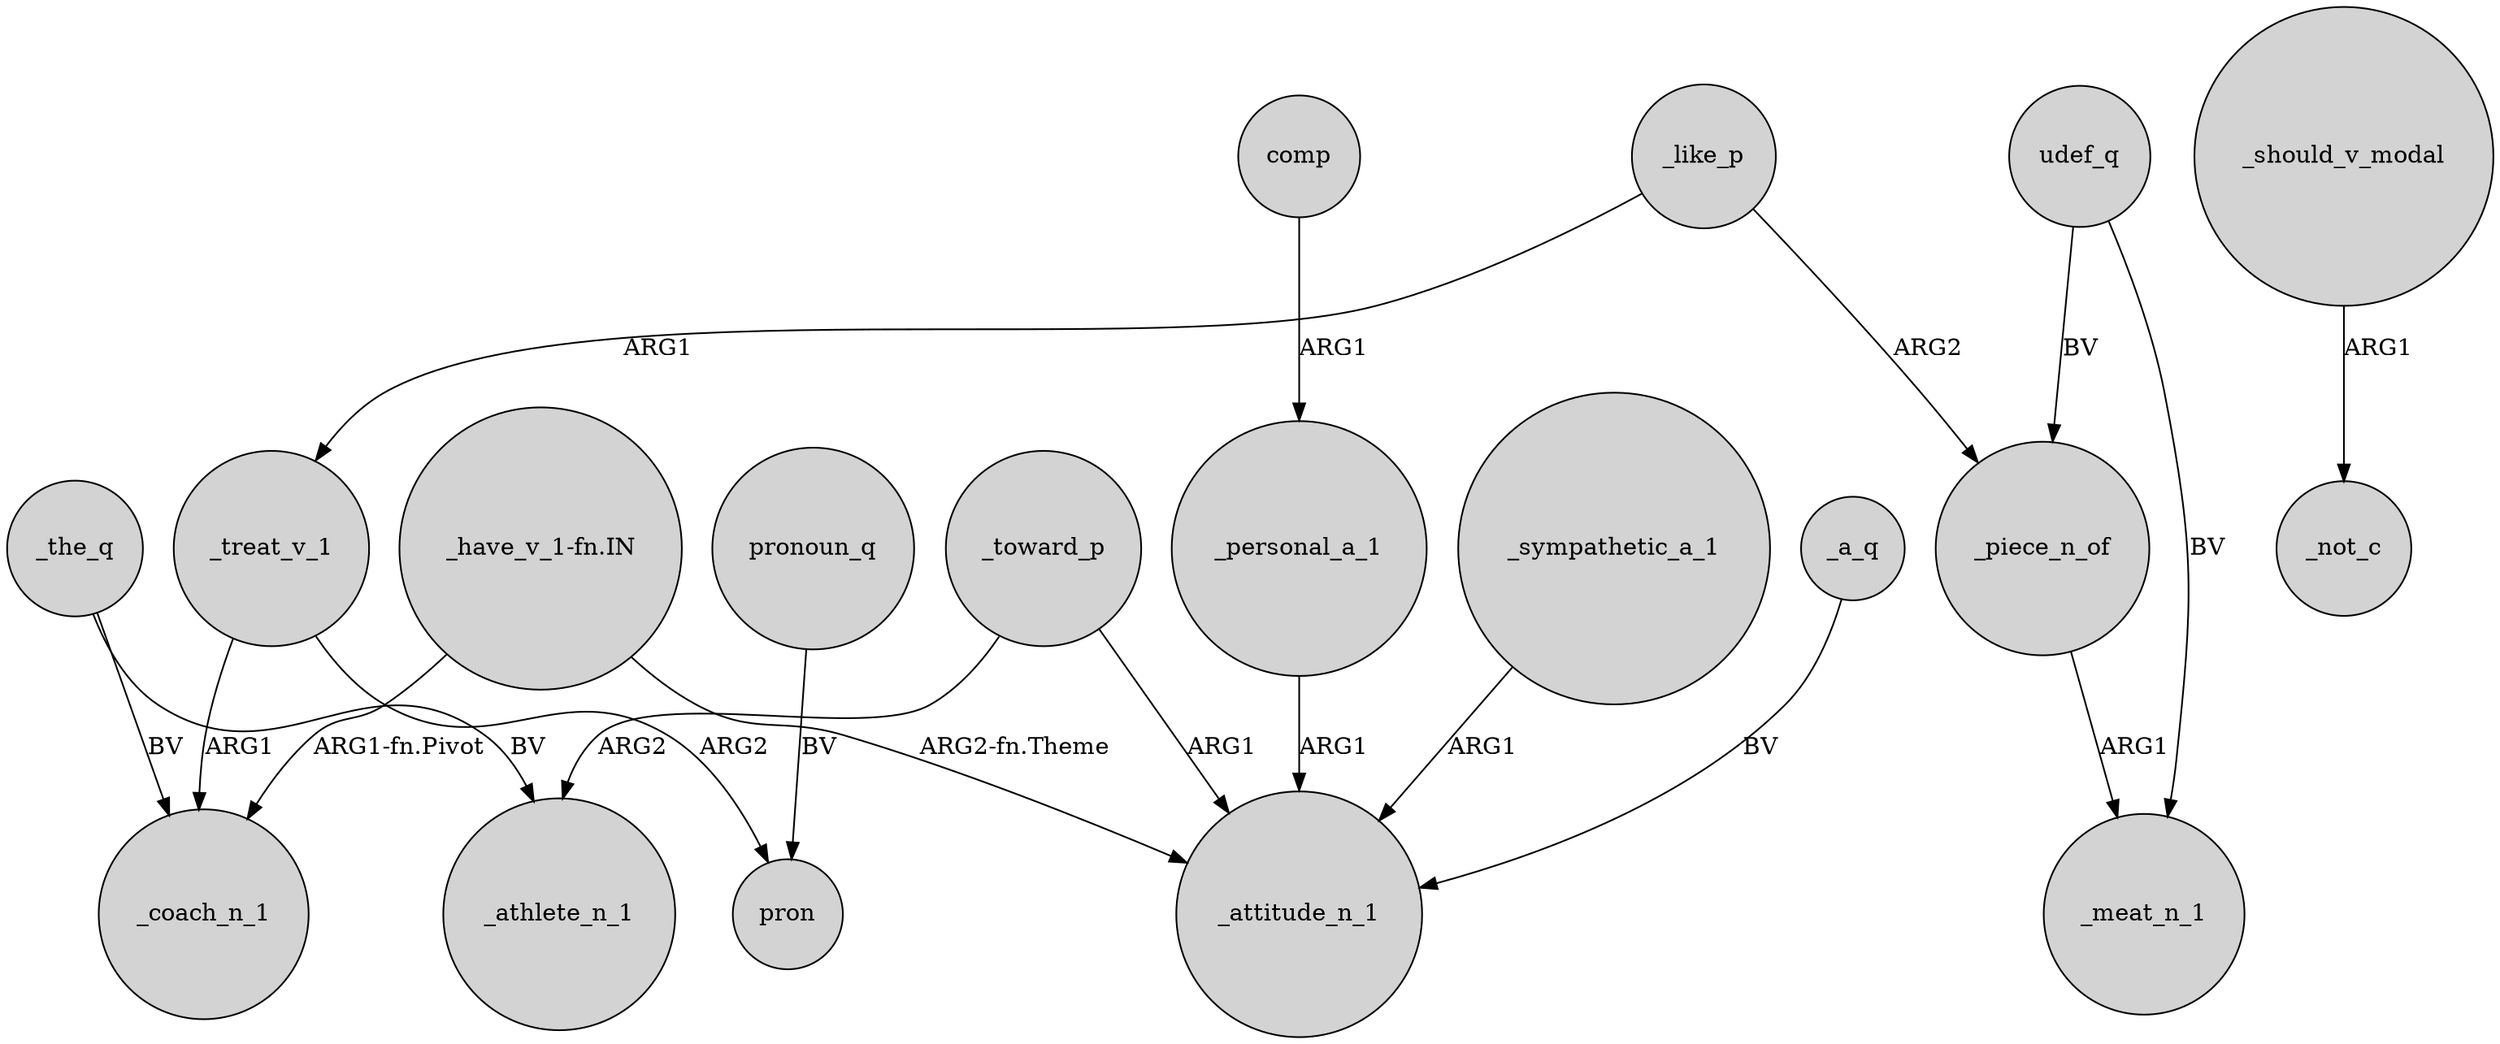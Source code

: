 digraph {
	node [shape=circle style=filled]
	_treat_v_1 -> _coach_n_1 [label=ARG1]
	_sympathetic_a_1 -> _attitude_n_1 [label=ARG1]
	_toward_p -> _attitude_n_1 [label=ARG1]
	_the_q -> _coach_n_1 [label=BV]
	"_have_v_1-fn.IN" -> _coach_n_1 [label="ARG1-fn.Pivot"]
	_should_v_modal -> _not_c [label=ARG1]
	_the_q -> _athlete_n_1 [label=BV]
	_a_q -> _attitude_n_1 [label=BV]
	_toward_p -> _athlete_n_1 [label=ARG2]
	udef_q -> _piece_n_of [label=BV]
	_piece_n_of -> _meat_n_1 [label=ARG1]
	pronoun_q -> pron [label=BV]
	_like_p -> _treat_v_1 [label=ARG1]
	_treat_v_1 -> pron [label=ARG2]
	comp -> _personal_a_1 [label=ARG1]
	_personal_a_1 -> _attitude_n_1 [label=ARG1]
	_like_p -> _piece_n_of [label=ARG2]
	udef_q -> _meat_n_1 [label=BV]
	"_have_v_1-fn.IN" -> _attitude_n_1 [label="ARG2-fn.Theme"]
}
